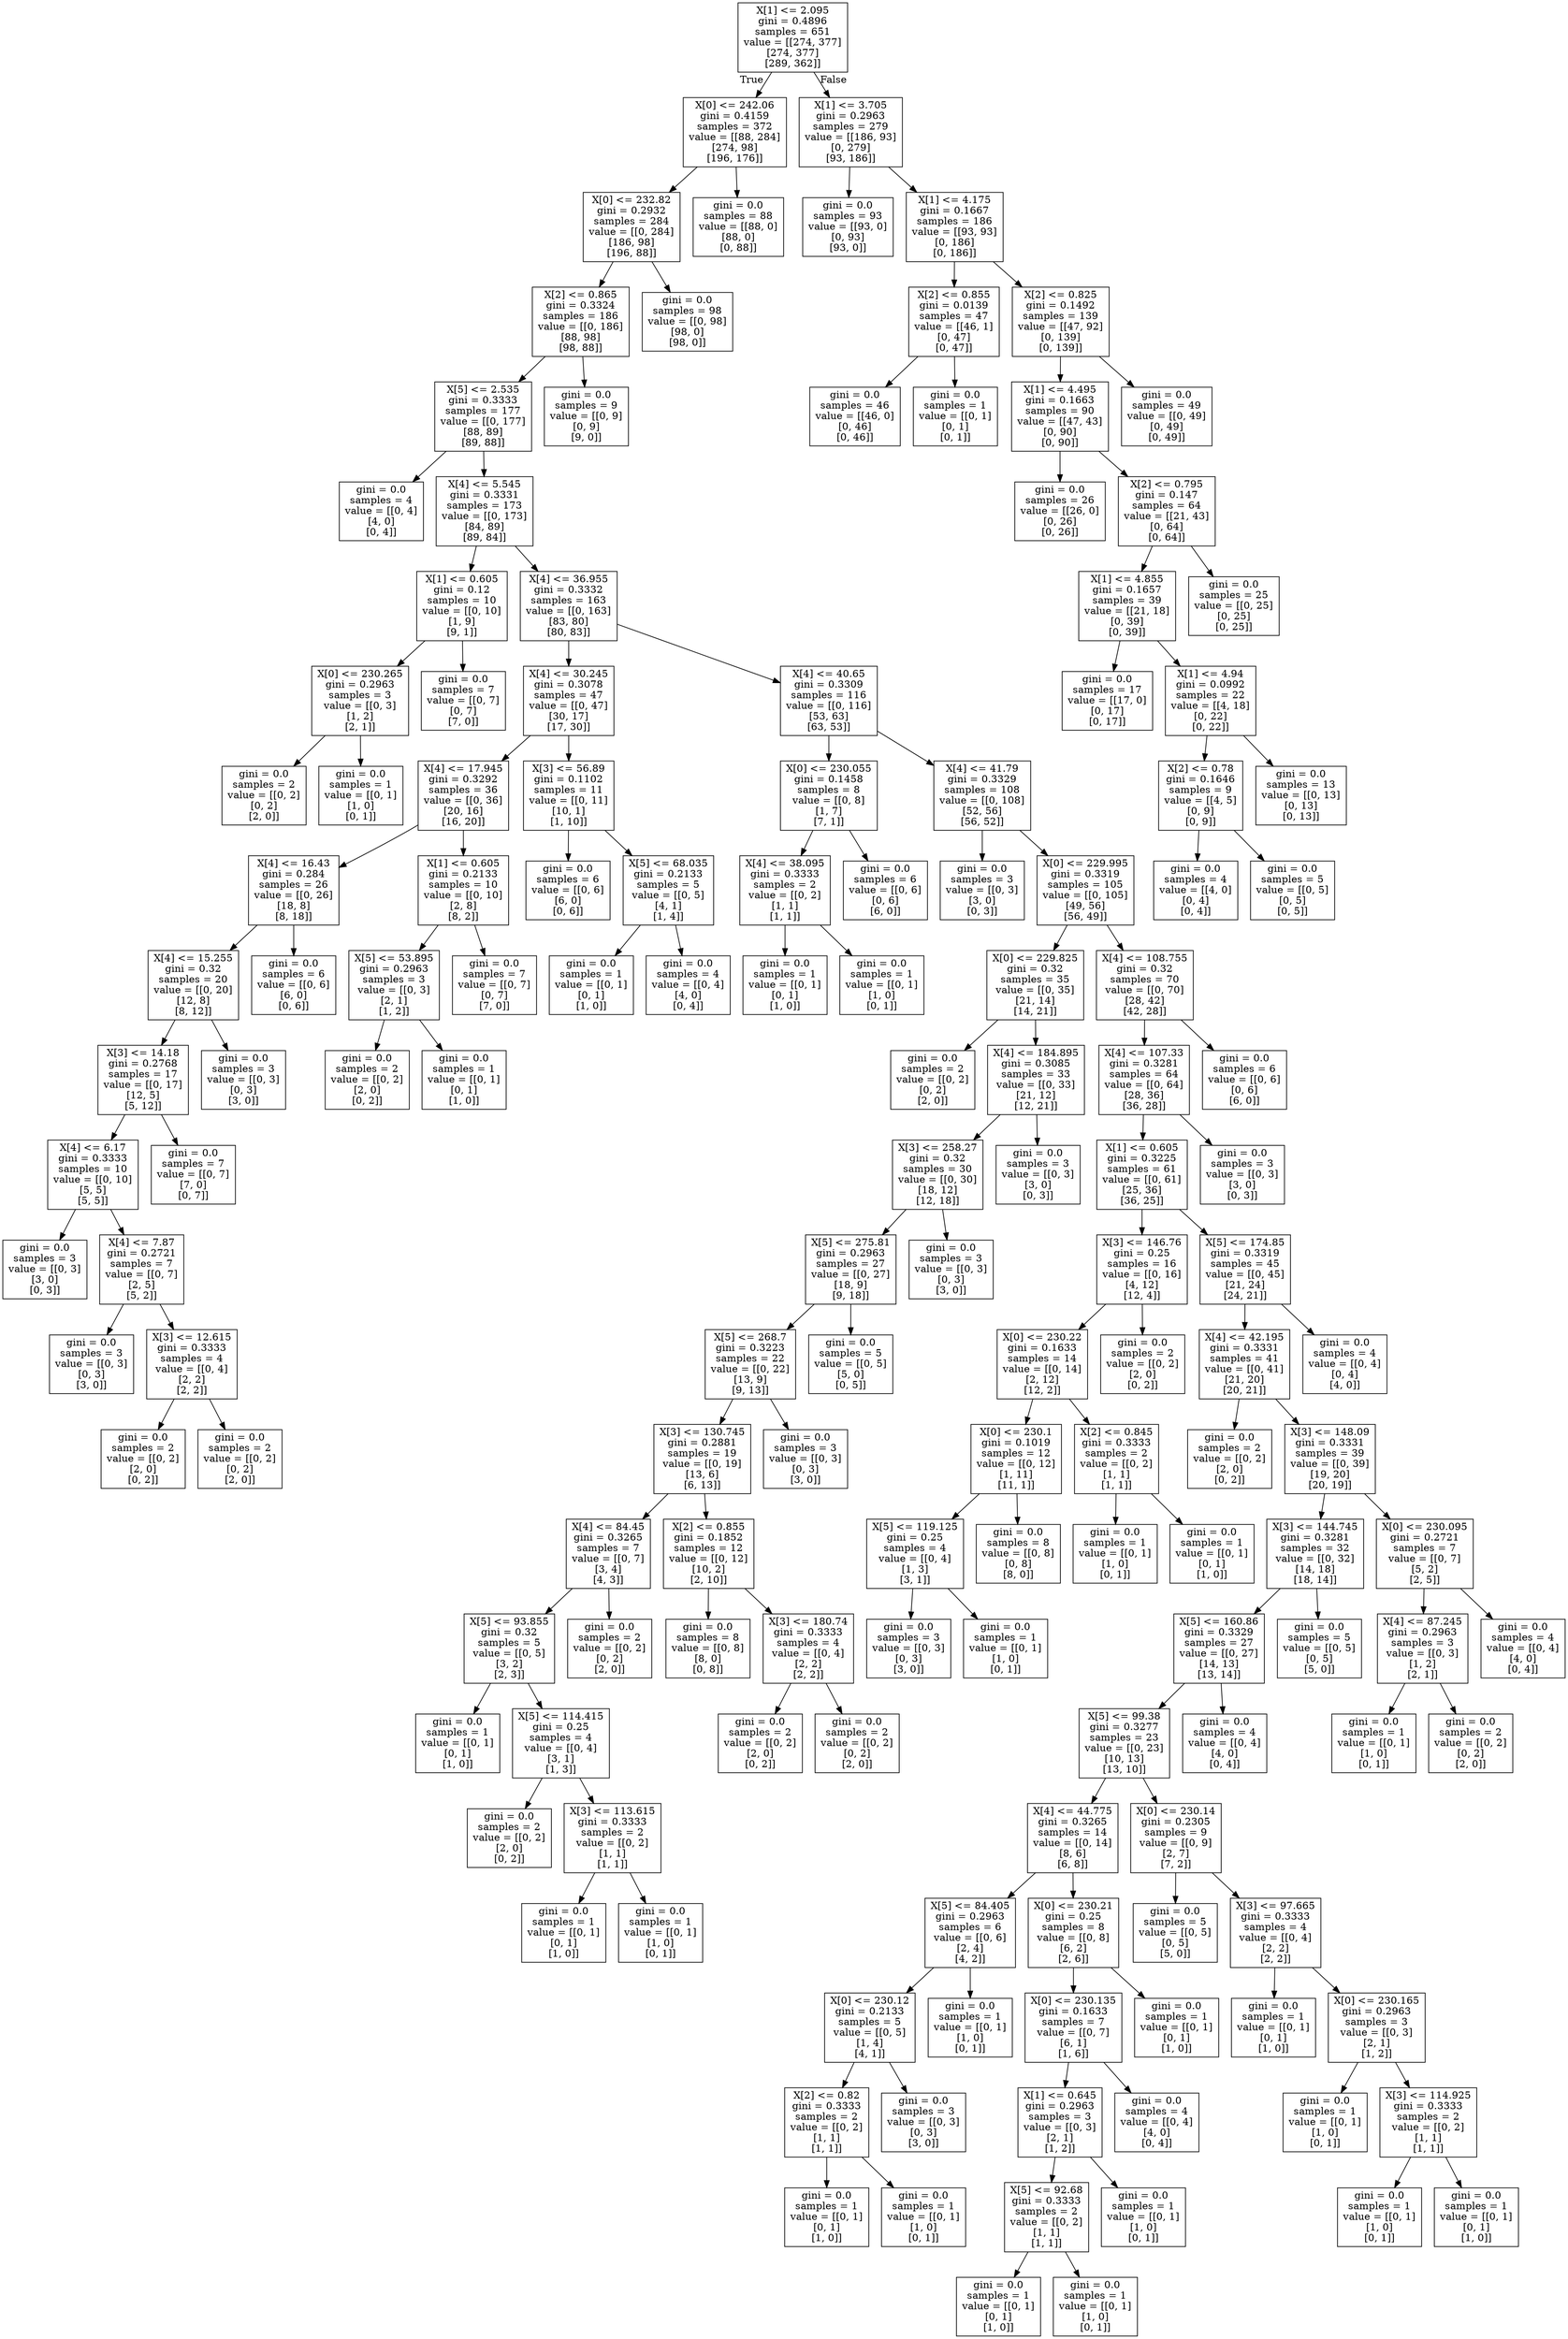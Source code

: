 digraph Tree {
node [shape=box] ;
0 [label="X[1] <= 2.095\ngini = 0.4896\nsamples = 651\nvalue = [[274, 377]\n[274, 377]\n[289, 362]]"] ;
1 [label="X[0] <= 242.06\ngini = 0.4159\nsamples = 372\nvalue = [[88, 284]\n[274, 98]\n[196, 176]]"] ;
0 -> 1 [labeldistance=2.5, labelangle=45, headlabel="True"] ;
2 [label="X[0] <= 232.82\ngini = 0.2932\nsamples = 284\nvalue = [[0, 284]\n[186, 98]\n[196, 88]]"] ;
1 -> 2 ;
3 [label="X[2] <= 0.865\ngini = 0.3324\nsamples = 186\nvalue = [[0, 186]\n[88, 98]\n[98, 88]]"] ;
2 -> 3 ;
4 [label="X[5] <= 2.535\ngini = 0.3333\nsamples = 177\nvalue = [[0, 177]\n[88, 89]\n[89, 88]]"] ;
3 -> 4 ;
5 [label="gini = 0.0\nsamples = 4\nvalue = [[0, 4]\n[4, 0]\n[0, 4]]"] ;
4 -> 5 ;
6 [label="X[4] <= 5.545\ngini = 0.3331\nsamples = 173\nvalue = [[0, 173]\n[84, 89]\n[89, 84]]"] ;
4 -> 6 ;
7 [label="X[1] <= 0.605\ngini = 0.12\nsamples = 10\nvalue = [[0, 10]\n[1, 9]\n[9, 1]]"] ;
6 -> 7 ;
8 [label="X[0] <= 230.265\ngini = 0.2963\nsamples = 3\nvalue = [[0, 3]\n[1, 2]\n[2, 1]]"] ;
7 -> 8 ;
9 [label="gini = 0.0\nsamples = 2\nvalue = [[0, 2]\n[0, 2]\n[2, 0]]"] ;
8 -> 9 ;
10 [label="gini = 0.0\nsamples = 1\nvalue = [[0, 1]\n[1, 0]\n[0, 1]]"] ;
8 -> 10 ;
11 [label="gini = 0.0\nsamples = 7\nvalue = [[0, 7]\n[0, 7]\n[7, 0]]"] ;
7 -> 11 ;
12 [label="X[4] <= 36.955\ngini = 0.3332\nsamples = 163\nvalue = [[0, 163]\n[83, 80]\n[80, 83]]"] ;
6 -> 12 ;
13 [label="X[4] <= 30.245\ngini = 0.3078\nsamples = 47\nvalue = [[0, 47]\n[30, 17]\n[17, 30]]"] ;
12 -> 13 ;
14 [label="X[4] <= 17.945\ngini = 0.3292\nsamples = 36\nvalue = [[0, 36]\n[20, 16]\n[16, 20]]"] ;
13 -> 14 ;
15 [label="X[4] <= 16.43\ngini = 0.284\nsamples = 26\nvalue = [[0, 26]\n[18, 8]\n[8, 18]]"] ;
14 -> 15 ;
16 [label="X[4] <= 15.255\ngini = 0.32\nsamples = 20\nvalue = [[0, 20]\n[12, 8]\n[8, 12]]"] ;
15 -> 16 ;
17 [label="X[3] <= 14.18\ngini = 0.2768\nsamples = 17\nvalue = [[0, 17]\n[12, 5]\n[5, 12]]"] ;
16 -> 17 ;
18 [label="X[4] <= 6.17\ngini = 0.3333\nsamples = 10\nvalue = [[0, 10]\n[5, 5]\n[5, 5]]"] ;
17 -> 18 ;
19 [label="gini = 0.0\nsamples = 3\nvalue = [[0, 3]\n[3, 0]\n[0, 3]]"] ;
18 -> 19 ;
20 [label="X[4] <= 7.87\ngini = 0.2721\nsamples = 7\nvalue = [[0, 7]\n[2, 5]\n[5, 2]]"] ;
18 -> 20 ;
21 [label="gini = 0.0\nsamples = 3\nvalue = [[0, 3]\n[0, 3]\n[3, 0]]"] ;
20 -> 21 ;
22 [label="X[3] <= 12.615\ngini = 0.3333\nsamples = 4\nvalue = [[0, 4]\n[2, 2]\n[2, 2]]"] ;
20 -> 22 ;
23 [label="gini = 0.0\nsamples = 2\nvalue = [[0, 2]\n[2, 0]\n[0, 2]]"] ;
22 -> 23 ;
24 [label="gini = 0.0\nsamples = 2\nvalue = [[0, 2]\n[0, 2]\n[2, 0]]"] ;
22 -> 24 ;
25 [label="gini = 0.0\nsamples = 7\nvalue = [[0, 7]\n[7, 0]\n[0, 7]]"] ;
17 -> 25 ;
26 [label="gini = 0.0\nsamples = 3\nvalue = [[0, 3]\n[0, 3]\n[3, 0]]"] ;
16 -> 26 ;
27 [label="gini = 0.0\nsamples = 6\nvalue = [[0, 6]\n[6, 0]\n[0, 6]]"] ;
15 -> 27 ;
28 [label="X[1] <= 0.605\ngini = 0.2133\nsamples = 10\nvalue = [[0, 10]\n[2, 8]\n[8, 2]]"] ;
14 -> 28 ;
29 [label="X[5] <= 53.895\ngini = 0.2963\nsamples = 3\nvalue = [[0, 3]\n[2, 1]\n[1, 2]]"] ;
28 -> 29 ;
30 [label="gini = 0.0\nsamples = 2\nvalue = [[0, 2]\n[2, 0]\n[0, 2]]"] ;
29 -> 30 ;
31 [label="gini = 0.0\nsamples = 1\nvalue = [[0, 1]\n[0, 1]\n[1, 0]]"] ;
29 -> 31 ;
32 [label="gini = 0.0\nsamples = 7\nvalue = [[0, 7]\n[0, 7]\n[7, 0]]"] ;
28 -> 32 ;
33 [label="X[3] <= 56.89\ngini = 0.1102\nsamples = 11\nvalue = [[0, 11]\n[10, 1]\n[1, 10]]"] ;
13 -> 33 ;
34 [label="gini = 0.0\nsamples = 6\nvalue = [[0, 6]\n[6, 0]\n[0, 6]]"] ;
33 -> 34 ;
35 [label="X[5] <= 68.035\ngini = 0.2133\nsamples = 5\nvalue = [[0, 5]\n[4, 1]\n[1, 4]]"] ;
33 -> 35 ;
36 [label="gini = 0.0\nsamples = 1\nvalue = [[0, 1]\n[0, 1]\n[1, 0]]"] ;
35 -> 36 ;
37 [label="gini = 0.0\nsamples = 4\nvalue = [[0, 4]\n[4, 0]\n[0, 4]]"] ;
35 -> 37 ;
38 [label="X[4] <= 40.65\ngini = 0.3309\nsamples = 116\nvalue = [[0, 116]\n[53, 63]\n[63, 53]]"] ;
12 -> 38 ;
39 [label="X[0] <= 230.055\ngini = 0.1458\nsamples = 8\nvalue = [[0, 8]\n[1, 7]\n[7, 1]]"] ;
38 -> 39 ;
40 [label="X[4] <= 38.095\ngini = 0.3333\nsamples = 2\nvalue = [[0, 2]\n[1, 1]\n[1, 1]]"] ;
39 -> 40 ;
41 [label="gini = 0.0\nsamples = 1\nvalue = [[0, 1]\n[0, 1]\n[1, 0]]"] ;
40 -> 41 ;
42 [label="gini = 0.0\nsamples = 1\nvalue = [[0, 1]\n[1, 0]\n[0, 1]]"] ;
40 -> 42 ;
43 [label="gini = 0.0\nsamples = 6\nvalue = [[0, 6]\n[0, 6]\n[6, 0]]"] ;
39 -> 43 ;
44 [label="X[4] <= 41.79\ngini = 0.3329\nsamples = 108\nvalue = [[0, 108]\n[52, 56]\n[56, 52]]"] ;
38 -> 44 ;
45 [label="gini = 0.0\nsamples = 3\nvalue = [[0, 3]\n[3, 0]\n[0, 3]]"] ;
44 -> 45 ;
46 [label="X[0] <= 229.995\ngini = 0.3319\nsamples = 105\nvalue = [[0, 105]\n[49, 56]\n[56, 49]]"] ;
44 -> 46 ;
47 [label="X[0] <= 229.825\ngini = 0.32\nsamples = 35\nvalue = [[0, 35]\n[21, 14]\n[14, 21]]"] ;
46 -> 47 ;
48 [label="gini = 0.0\nsamples = 2\nvalue = [[0, 2]\n[0, 2]\n[2, 0]]"] ;
47 -> 48 ;
49 [label="X[4] <= 184.895\ngini = 0.3085\nsamples = 33\nvalue = [[0, 33]\n[21, 12]\n[12, 21]]"] ;
47 -> 49 ;
50 [label="X[3] <= 258.27\ngini = 0.32\nsamples = 30\nvalue = [[0, 30]\n[18, 12]\n[12, 18]]"] ;
49 -> 50 ;
51 [label="X[5] <= 275.81\ngini = 0.2963\nsamples = 27\nvalue = [[0, 27]\n[18, 9]\n[9, 18]]"] ;
50 -> 51 ;
52 [label="X[5] <= 268.7\ngini = 0.3223\nsamples = 22\nvalue = [[0, 22]\n[13, 9]\n[9, 13]]"] ;
51 -> 52 ;
53 [label="X[3] <= 130.745\ngini = 0.2881\nsamples = 19\nvalue = [[0, 19]\n[13, 6]\n[6, 13]]"] ;
52 -> 53 ;
54 [label="X[4] <= 84.45\ngini = 0.3265\nsamples = 7\nvalue = [[0, 7]\n[3, 4]\n[4, 3]]"] ;
53 -> 54 ;
55 [label="X[5] <= 93.855\ngini = 0.32\nsamples = 5\nvalue = [[0, 5]\n[3, 2]\n[2, 3]]"] ;
54 -> 55 ;
56 [label="gini = 0.0\nsamples = 1\nvalue = [[0, 1]\n[0, 1]\n[1, 0]]"] ;
55 -> 56 ;
57 [label="X[5] <= 114.415\ngini = 0.25\nsamples = 4\nvalue = [[0, 4]\n[3, 1]\n[1, 3]]"] ;
55 -> 57 ;
58 [label="gini = 0.0\nsamples = 2\nvalue = [[0, 2]\n[2, 0]\n[0, 2]]"] ;
57 -> 58 ;
59 [label="X[3] <= 113.615\ngini = 0.3333\nsamples = 2\nvalue = [[0, 2]\n[1, 1]\n[1, 1]]"] ;
57 -> 59 ;
60 [label="gini = 0.0\nsamples = 1\nvalue = [[0, 1]\n[0, 1]\n[1, 0]]"] ;
59 -> 60 ;
61 [label="gini = 0.0\nsamples = 1\nvalue = [[0, 1]\n[1, 0]\n[0, 1]]"] ;
59 -> 61 ;
62 [label="gini = 0.0\nsamples = 2\nvalue = [[0, 2]\n[0, 2]\n[2, 0]]"] ;
54 -> 62 ;
63 [label="X[2] <= 0.855\ngini = 0.1852\nsamples = 12\nvalue = [[0, 12]\n[10, 2]\n[2, 10]]"] ;
53 -> 63 ;
64 [label="gini = 0.0\nsamples = 8\nvalue = [[0, 8]\n[8, 0]\n[0, 8]]"] ;
63 -> 64 ;
65 [label="X[3] <= 180.74\ngini = 0.3333\nsamples = 4\nvalue = [[0, 4]\n[2, 2]\n[2, 2]]"] ;
63 -> 65 ;
66 [label="gini = 0.0\nsamples = 2\nvalue = [[0, 2]\n[2, 0]\n[0, 2]]"] ;
65 -> 66 ;
67 [label="gini = 0.0\nsamples = 2\nvalue = [[0, 2]\n[0, 2]\n[2, 0]]"] ;
65 -> 67 ;
68 [label="gini = 0.0\nsamples = 3\nvalue = [[0, 3]\n[0, 3]\n[3, 0]]"] ;
52 -> 68 ;
69 [label="gini = 0.0\nsamples = 5\nvalue = [[0, 5]\n[5, 0]\n[0, 5]]"] ;
51 -> 69 ;
70 [label="gini = 0.0\nsamples = 3\nvalue = [[0, 3]\n[0, 3]\n[3, 0]]"] ;
50 -> 70 ;
71 [label="gini = 0.0\nsamples = 3\nvalue = [[0, 3]\n[3, 0]\n[0, 3]]"] ;
49 -> 71 ;
72 [label="X[4] <= 108.755\ngini = 0.32\nsamples = 70\nvalue = [[0, 70]\n[28, 42]\n[42, 28]]"] ;
46 -> 72 ;
73 [label="X[4] <= 107.33\ngini = 0.3281\nsamples = 64\nvalue = [[0, 64]\n[28, 36]\n[36, 28]]"] ;
72 -> 73 ;
74 [label="X[1] <= 0.605\ngini = 0.3225\nsamples = 61\nvalue = [[0, 61]\n[25, 36]\n[36, 25]]"] ;
73 -> 74 ;
75 [label="X[3] <= 146.76\ngini = 0.25\nsamples = 16\nvalue = [[0, 16]\n[4, 12]\n[12, 4]]"] ;
74 -> 75 ;
76 [label="X[0] <= 230.22\ngini = 0.1633\nsamples = 14\nvalue = [[0, 14]\n[2, 12]\n[12, 2]]"] ;
75 -> 76 ;
77 [label="X[0] <= 230.1\ngini = 0.1019\nsamples = 12\nvalue = [[0, 12]\n[1, 11]\n[11, 1]]"] ;
76 -> 77 ;
78 [label="X[5] <= 119.125\ngini = 0.25\nsamples = 4\nvalue = [[0, 4]\n[1, 3]\n[3, 1]]"] ;
77 -> 78 ;
79 [label="gini = 0.0\nsamples = 3\nvalue = [[0, 3]\n[0, 3]\n[3, 0]]"] ;
78 -> 79 ;
80 [label="gini = 0.0\nsamples = 1\nvalue = [[0, 1]\n[1, 0]\n[0, 1]]"] ;
78 -> 80 ;
81 [label="gini = 0.0\nsamples = 8\nvalue = [[0, 8]\n[0, 8]\n[8, 0]]"] ;
77 -> 81 ;
82 [label="X[2] <= 0.845\ngini = 0.3333\nsamples = 2\nvalue = [[0, 2]\n[1, 1]\n[1, 1]]"] ;
76 -> 82 ;
83 [label="gini = 0.0\nsamples = 1\nvalue = [[0, 1]\n[1, 0]\n[0, 1]]"] ;
82 -> 83 ;
84 [label="gini = 0.0\nsamples = 1\nvalue = [[0, 1]\n[0, 1]\n[1, 0]]"] ;
82 -> 84 ;
85 [label="gini = 0.0\nsamples = 2\nvalue = [[0, 2]\n[2, 0]\n[0, 2]]"] ;
75 -> 85 ;
86 [label="X[5] <= 174.85\ngini = 0.3319\nsamples = 45\nvalue = [[0, 45]\n[21, 24]\n[24, 21]]"] ;
74 -> 86 ;
87 [label="X[4] <= 42.195\ngini = 0.3331\nsamples = 41\nvalue = [[0, 41]\n[21, 20]\n[20, 21]]"] ;
86 -> 87 ;
88 [label="gini = 0.0\nsamples = 2\nvalue = [[0, 2]\n[2, 0]\n[0, 2]]"] ;
87 -> 88 ;
89 [label="X[3] <= 148.09\ngini = 0.3331\nsamples = 39\nvalue = [[0, 39]\n[19, 20]\n[20, 19]]"] ;
87 -> 89 ;
90 [label="X[3] <= 144.745\ngini = 0.3281\nsamples = 32\nvalue = [[0, 32]\n[14, 18]\n[18, 14]]"] ;
89 -> 90 ;
91 [label="X[5] <= 160.86\ngini = 0.3329\nsamples = 27\nvalue = [[0, 27]\n[14, 13]\n[13, 14]]"] ;
90 -> 91 ;
92 [label="X[5] <= 99.38\ngini = 0.3277\nsamples = 23\nvalue = [[0, 23]\n[10, 13]\n[13, 10]]"] ;
91 -> 92 ;
93 [label="X[4] <= 44.775\ngini = 0.3265\nsamples = 14\nvalue = [[0, 14]\n[8, 6]\n[6, 8]]"] ;
92 -> 93 ;
94 [label="X[5] <= 84.405\ngini = 0.2963\nsamples = 6\nvalue = [[0, 6]\n[2, 4]\n[4, 2]]"] ;
93 -> 94 ;
95 [label="X[0] <= 230.12\ngini = 0.2133\nsamples = 5\nvalue = [[0, 5]\n[1, 4]\n[4, 1]]"] ;
94 -> 95 ;
96 [label="X[2] <= 0.82\ngini = 0.3333\nsamples = 2\nvalue = [[0, 2]\n[1, 1]\n[1, 1]]"] ;
95 -> 96 ;
97 [label="gini = 0.0\nsamples = 1\nvalue = [[0, 1]\n[0, 1]\n[1, 0]]"] ;
96 -> 97 ;
98 [label="gini = 0.0\nsamples = 1\nvalue = [[0, 1]\n[1, 0]\n[0, 1]]"] ;
96 -> 98 ;
99 [label="gini = 0.0\nsamples = 3\nvalue = [[0, 3]\n[0, 3]\n[3, 0]]"] ;
95 -> 99 ;
100 [label="gini = 0.0\nsamples = 1\nvalue = [[0, 1]\n[1, 0]\n[0, 1]]"] ;
94 -> 100 ;
101 [label="X[0] <= 230.21\ngini = 0.25\nsamples = 8\nvalue = [[0, 8]\n[6, 2]\n[2, 6]]"] ;
93 -> 101 ;
102 [label="X[0] <= 230.135\ngini = 0.1633\nsamples = 7\nvalue = [[0, 7]\n[6, 1]\n[1, 6]]"] ;
101 -> 102 ;
103 [label="X[1] <= 0.645\ngini = 0.2963\nsamples = 3\nvalue = [[0, 3]\n[2, 1]\n[1, 2]]"] ;
102 -> 103 ;
104 [label="X[5] <= 92.68\ngini = 0.3333\nsamples = 2\nvalue = [[0, 2]\n[1, 1]\n[1, 1]]"] ;
103 -> 104 ;
105 [label="gini = 0.0\nsamples = 1\nvalue = [[0, 1]\n[0, 1]\n[1, 0]]"] ;
104 -> 105 ;
106 [label="gini = 0.0\nsamples = 1\nvalue = [[0, 1]\n[1, 0]\n[0, 1]]"] ;
104 -> 106 ;
107 [label="gini = 0.0\nsamples = 1\nvalue = [[0, 1]\n[1, 0]\n[0, 1]]"] ;
103 -> 107 ;
108 [label="gini = 0.0\nsamples = 4\nvalue = [[0, 4]\n[4, 0]\n[0, 4]]"] ;
102 -> 108 ;
109 [label="gini = 0.0\nsamples = 1\nvalue = [[0, 1]\n[0, 1]\n[1, 0]]"] ;
101 -> 109 ;
110 [label="X[0] <= 230.14\ngini = 0.2305\nsamples = 9\nvalue = [[0, 9]\n[2, 7]\n[7, 2]]"] ;
92 -> 110 ;
111 [label="gini = 0.0\nsamples = 5\nvalue = [[0, 5]\n[0, 5]\n[5, 0]]"] ;
110 -> 111 ;
112 [label="X[3] <= 97.665\ngini = 0.3333\nsamples = 4\nvalue = [[0, 4]\n[2, 2]\n[2, 2]]"] ;
110 -> 112 ;
113 [label="gini = 0.0\nsamples = 1\nvalue = [[0, 1]\n[0, 1]\n[1, 0]]"] ;
112 -> 113 ;
114 [label="X[0] <= 230.165\ngini = 0.2963\nsamples = 3\nvalue = [[0, 3]\n[2, 1]\n[1, 2]]"] ;
112 -> 114 ;
115 [label="gini = 0.0\nsamples = 1\nvalue = [[0, 1]\n[1, 0]\n[0, 1]]"] ;
114 -> 115 ;
116 [label="X[3] <= 114.925\ngini = 0.3333\nsamples = 2\nvalue = [[0, 2]\n[1, 1]\n[1, 1]]"] ;
114 -> 116 ;
117 [label="gini = 0.0\nsamples = 1\nvalue = [[0, 1]\n[1, 0]\n[0, 1]]"] ;
116 -> 117 ;
118 [label="gini = 0.0\nsamples = 1\nvalue = [[0, 1]\n[0, 1]\n[1, 0]]"] ;
116 -> 118 ;
119 [label="gini = 0.0\nsamples = 4\nvalue = [[0, 4]\n[4, 0]\n[0, 4]]"] ;
91 -> 119 ;
120 [label="gini = 0.0\nsamples = 5\nvalue = [[0, 5]\n[0, 5]\n[5, 0]]"] ;
90 -> 120 ;
121 [label="X[0] <= 230.095\ngini = 0.2721\nsamples = 7\nvalue = [[0, 7]\n[5, 2]\n[2, 5]]"] ;
89 -> 121 ;
122 [label="X[4] <= 87.245\ngini = 0.2963\nsamples = 3\nvalue = [[0, 3]\n[1, 2]\n[2, 1]]"] ;
121 -> 122 ;
123 [label="gini = 0.0\nsamples = 1\nvalue = [[0, 1]\n[1, 0]\n[0, 1]]"] ;
122 -> 123 ;
124 [label="gini = 0.0\nsamples = 2\nvalue = [[0, 2]\n[0, 2]\n[2, 0]]"] ;
122 -> 124 ;
125 [label="gini = 0.0\nsamples = 4\nvalue = [[0, 4]\n[4, 0]\n[0, 4]]"] ;
121 -> 125 ;
126 [label="gini = 0.0\nsamples = 4\nvalue = [[0, 4]\n[0, 4]\n[4, 0]]"] ;
86 -> 126 ;
127 [label="gini = 0.0\nsamples = 3\nvalue = [[0, 3]\n[3, 0]\n[0, 3]]"] ;
73 -> 127 ;
128 [label="gini = 0.0\nsamples = 6\nvalue = [[0, 6]\n[0, 6]\n[6, 0]]"] ;
72 -> 128 ;
129 [label="gini = 0.0\nsamples = 9\nvalue = [[0, 9]\n[0, 9]\n[9, 0]]"] ;
3 -> 129 ;
130 [label="gini = 0.0\nsamples = 98\nvalue = [[0, 98]\n[98, 0]\n[98, 0]]"] ;
2 -> 130 ;
131 [label="gini = 0.0\nsamples = 88\nvalue = [[88, 0]\n[88, 0]\n[0, 88]]"] ;
1 -> 131 ;
132 [label="X[1] <= 3.705\ngini = 0.2963\nsamples = 279\nvalue = [[186, 93]\n[0, 279]\n[93, 186]]"] ;
0 -> 132 [labeldistance=2.5, labelangle=-45, headlabel="False"] ;
133 [label="gini = 0.0\nsamples = 93\nvalue = [[93, 0]\n[0, 93]\n[93, 0]]"] ;
132 -> 133 ;
134 [label="X[1] <= 4.175\ngini = 0.1667\nsamples = 186\nvalue = [[93, 93]\n[0, 186]\n[0, 186]]"] ;
132 -> 134 ;
135 [label="X[2] <= 0.855\ngini = 0.0139\nsamples = 47\nvalue = [[46, 1]\n[0, 47]\n[0, 47]]"] ;
134 -> 135 ;
136 [label="gini = 0.0\nsamples = 46\nvalue = [[46, 0]\n[0, 46]\n[0, 46]]"] ;
135 -> 136 ;
137 [label="gini = 0.0\nsamples = 1\nvalue = [[0, 1]\n[0, 1]\n[0, 1]]"] ;
135 -> 137 ;
138 [label="X[2] <= 0.825\ngini = 0.1492\nsamples = 139\nvalue = [[47, 92]\n[0, 139]\n[0, 139]]"] ;
134 -> 138 ;
139 [label="X[1] <= 4.495\ngini = 0.1663\nsamples = 90\nvalue = [[47, 43]\n[0, 90]\n[0, 90]]"] ;
138 -> 139 ;
140 [label="gini = 0.0\nsamples = 26\nvalue = [[26, 0]\n[0, 26]\n[0, 26]]"] ;
139 -> 140 ;
141 [label="X[2] <= 0.795\ngini = 0.147\nsamples = 64\nvalue = [[21, 43]\n[0, 64]\n[0, 64]]"] ;
139 -> 141 ;
142 [label="X[1] <= 4.855\ngini = 0.1657\nsamples = 39\nvalue = [[21, 18]\n[0, 39]\n[0, 39]]"] ;
141 -> 142 ;
143 [label="gini = 0.0\nsamples = 17\nvalue = [[17, 0]\n[0, 17]\n[0, 17]]"] ;
142 -> 143 ;
144 [label="X[1] <= 4.94\ngini = 0.0992\nsamples = 22\nvalue = [[4, 18]\n[0, 22]\n[0, 22]]"] ;
142 -> 144 ;
145 [label="X[2] <= 0.78\ngini = 0.1646\nsamples = 9\nvalue = [[4, 5]\n[0, 9]\n[0, 9]]"] ;
144 -> 145 ;
146 [label="gini = 0.0\nsamples = 4\nvalue = [[4, 0]\n[0, 4]\n[0, 4]]"] ;
145 -> 146 ;
147 [label="gini = 0.0\nsamples = 5\nvalue = [[0, 5]\n[0, 5]\n[0, 5]]"] ;
145 -> 147 ;
148 [label="gini = 0.0\nsamples = 13\nvalue = [[0, 13]\n[0, 13]\n[0, 13]]"] ;
144 -> 148 ;
149 [label="gini = 0.0\nsamples = 25\nvalue = [[0, 25]\n[0, 25]\n[0, 25]]"] ;
141 -> 149 ;
150 [label="gini = 0.0\nsamples = 49\nvalue = [[0, 49]\n[0, 49]\n[0, 49]]"] ;
138 -> 150 ;
}